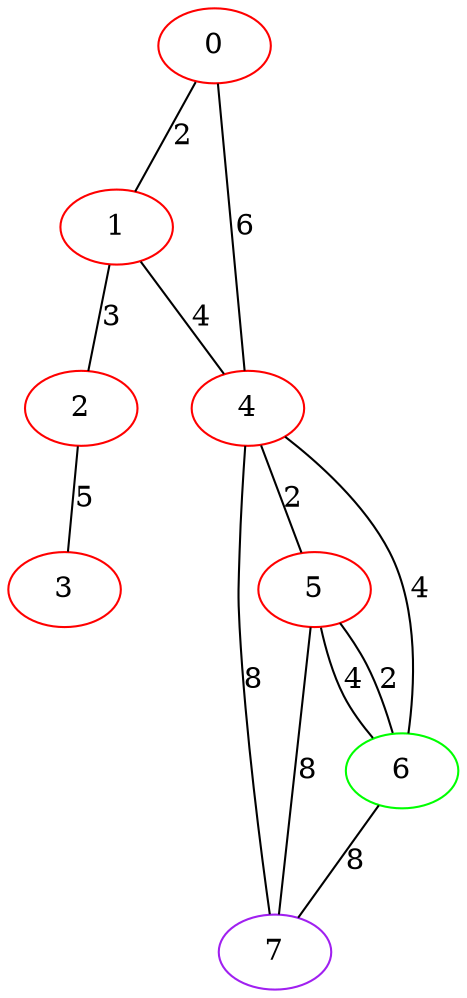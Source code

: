 graph "" {
0 [color=red, weight=1];
1 [color=red, weight=1];
2 [color=red, weight=1];
3 [color=red, weight=1];
4 [color=red, weight=1];
5 [color=red, weight=1];
6 [color=green, weight=2];
7 [color=purple, weight=4];
0 -- 1  [key=0, label=2];
0 -- 4  [key=0, label=6];
1 -- 2  [key=0, label=3];
1 -- 4  [key=0, label=4];
2 -- 3  [key=0, label=5];
4 -- 5  [key=0, label=2];
4 -- 6  [key=0, label=4];
4 -- 7  [key=0, label=8];
5 -- 6  [key=0, label=2];
5 -- 6  [key=1, label=4];
5 -- 7  [key=0, label=8];
6 -- 7  [key=0, label=8];
}

